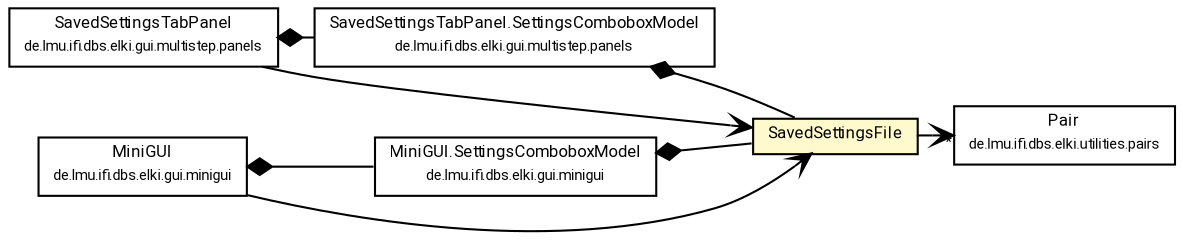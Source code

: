 #!/usr/local/bin/dot
#
# Class diagram 
# Generated by UMLGraph version R5_7_2-60-g0e99a6 (http://www.spinellis.gr/umlgraph/)
#

digraph G {
	graph [fontnames="svg"]
	edge [fontname="Roboto",fontsize=7,labelfontname="Roboto",labelfontsize=7,color="black"];
	node [fontname="Roboto",fontcolor="black",fontsize=8,shape=plaintext,margin=0,width=0,height=0];
	nodesep=0.15;
	ranksep=0.25;
	rankdir=LR;
	// de.lmu.ifi.dbs.elki.utilities.pairs.Pair<FIRST, SECOND>
	c9116803 [label=<<table title="de.lmu.ifi.dbs.elki.utilities.pairs.Pair" border="0" cellborder="1" cellspacing="0" cellpadding="2" href="../../utilities/pairs/Pair.html" target="_parent">
		<tr><td><table border="0" cellspacing="0" cellpadding="1">
		<tr><td align="center" balign="center"> <font face="Roboto">Pair</font> </td></tr>
		<tr><td align="center" balign="center"> <font face="Roboto" point-size="7.0">de.lmu.ifi.dbs.elki.utilities.pairs</font> </td></tr>
		</table></td></tr>
		</table>>, URL="../../utilities/pairs/Pair.html"];
	// de.lmu.ifi.dbs.elki.gui.multistep.panels.SavedSettingsTabPanel
	c9117053 [label=<<table title="de.lmu.ifi.dbs.elki.gui.multistep.panels.SavedSettingsTabPanel" border="0" cellborder="1" cellspacing="0" cellpadding="2" href="../multistep/panels/SavedSettingsTabPanel.html" target="_parent">
		<tr><td><table border="0" cellspacing="0" cellpadding="1">
		<tr><td align="center" balign="center"> <font face="Roboto">SavedSettingsTabPanel</font> </td></tr>
		<tr><td align="center" balign="center"> <font face="Roboto" point-size="7.0">de.lmu.ifi.dbs.elki.gui.multistep.panels</font> </td></tr>
		</table></td></tr>
		</table>>, URL="../multistep/panels/SavedSettingsTabPanel.html"];
	// de.lmu.ifi.dbs.elki.gui.multistep.panels.SavedSettingsTabPanel.SettingsComboboxModel
	c9117054 [label=<<table title="de.lmu.ifi.dbs.elki.gui.multistep.panels.SavedSettingsTabPanel.SettingsComboboxModel" border="0" cellborder="1" cellspacing="0" cellpadding="2" href="../multistep/panels/SavedSettingsTabPanel.SettingsComboboxModel.html" target="_parent">
		<tr><td><table border="0" cellspacing="0" cellpadding="1">
		<tr><td align="center" balign="center"> <font face="Roboto">SavedSettingsTabPanel.SettingsComboboxModel</font> </td></tr>
		<tr><td align="center" balign="center"> <font face="Roboto" point-size="7.0">de.lmu.ifi.dbs.elki.gui.multistep.panels</font> </td></tr>
		</table></td></tr>
		</table>>, URL="../multistep/panels/SavedSettingsTabPanel.SettingsComboboxModel.html"];
	// de.lmu.ifi.dbs.elki.gui.minigui.MiniGUI
	c9117058 [label=<<table title="de.lmu.ifi.dbs.elki.gui.minigui.MiniGUI" border="0" cellborder="1" cellspacing="0" cellpadding="2" href="../minigui/MiniGUI.html" target="_parent">
		<tr><td><table border="0" cellspacing="0" cellpadding="1">
		<tr><td align="center" balign="center"> <font face="Roboto">MiniGUI</font> </td></tr>
		<tr><td align="center" balign="center"> <font face="Roboto" point-size="7.0">de.lmu.ifi.dbs.elki.gui.minigui</font> </td></tr>
		</table></td></tr>
		</table>>, URL="../minigui/MiniGUI.html"];
	// de.lmu.ifi.dbs.elki.gui.minigui.MiniGUI.SettingsComboboxModel
	c9117059 [label=<<table title="de.lmu.ifi.dbs.elki.gui.minigui.MiniGUI.SettingsComboboxModel" border="0" cellborder="1" cellspacing="0" cellpadding="2" href="../minigui/MiniGUI.SettingsComboboxModel.html" target="_parent">
		<tr><td><table border="0" cellspacing="0" cellpadding="1">
		<tr><td align="center" balign="center"> <font face="Roboto">MiniGUI.SettingsComboboxModel</font> </td></tr>
		<tr><td align="center" balign="center"> <font face="Roboto" point-size="7.0">de.lmu.ifi.dbs.elki.gui.minigui</font> </td></tr>
		</table></td></tr>
		</table>>, URL="../minigui/MiniGUI.SettingsComboboxModel.html"];
	// de.lmu.ifi.dbs.elki.gui.util.SavedSettingsFile
	c9117080 [label=<<table title="de.lmu.ifi.dbs.elki.gui.util.SavedSettingsFile" border="0" cellborder="1" cellspacing="0" cellpadding="2" bgcolor="lemonChiffon" href="SavedSettingsFile.html" target="_parent">
		<tr><td><table border="0" cellspacing="0" cellpadding="1">
		<tr><td align="center" balign="center"> <font face="Roboto">SavedSettingsFile</font> </td></tr>
		</table></td></tr>
		</table>>, URL="SavedSettingsFile.html"];
	// de.lmu.ifi.dbs.elki.gui.multistep.panels.SavedSettingsTabPanel composed de.lmu.ifi.dbs.elki.gui.multistep.panels.SavedSettingsTabPanel.SettingsComboboxModel
	c9117053 -> c9117054 [arrowhead=none,arrowtail=diamond,dir=back,weight=6];
	// de.lmu.ifi.dbs.elki.gui.multistep.panels.SavedSettingsTabPanel.SettingsComboboxModel composed de.lmu.ifi.dbs.elki.gui.util.SavedSettingsFile
	c9117054 -> c9117080 [arrowhead=none,arrowtail=diamond,dir=back,weight=6];
	// de.lmu.ifi.dbs.elki.gui.minigui.MiniGUI composed de.lmu.ifi.dbs.elki.gui.minigui.MiniGUI.SettingsComboboxModel
	c9117058 -> c9117059 [arrowhead=none,arrowtail=diamond,dir=back,weight=6];
	// de.lmu.ifi.dbs.elki.gui.minigui.MiniGUI.SettingsComboboxModel composed de.lmu.ifi.dbs.elki.gui.util.SavedSettingsFile
	c9117059 -> c9117080 [arrowhead=none,arrowtail=diamond,dir=back,weight=6];
	// de.lmu.ifi.dbs.elki.gui.multistep.panels.SavedSettingsTabPanel navassoc de.lmu.ifi.dbs.elki.gui.util.SavedSettingsFile
	c9117053 -> c9117080 [arrowhead=open,weight=1];
	// de.lmu.ifi.dbs.elki.gui.minigui.MiniGUI navassoc de.lmu.ifi.dbs.elki.gui.util.SavedSettingsFile
	c9117058 -> c9117080 [arrowhead=open,weight=1];
	// de.lmu.ifi.dbs.elki.gui.util.SavedSettingsFile navassoc de.lmu.ifi.dbs.elki.utilities.pairs.Pair<FIRST, SECOND>
	c9117080 -> c9116803 [arrowhead=open,weight=1,headlabel="*"];
}

